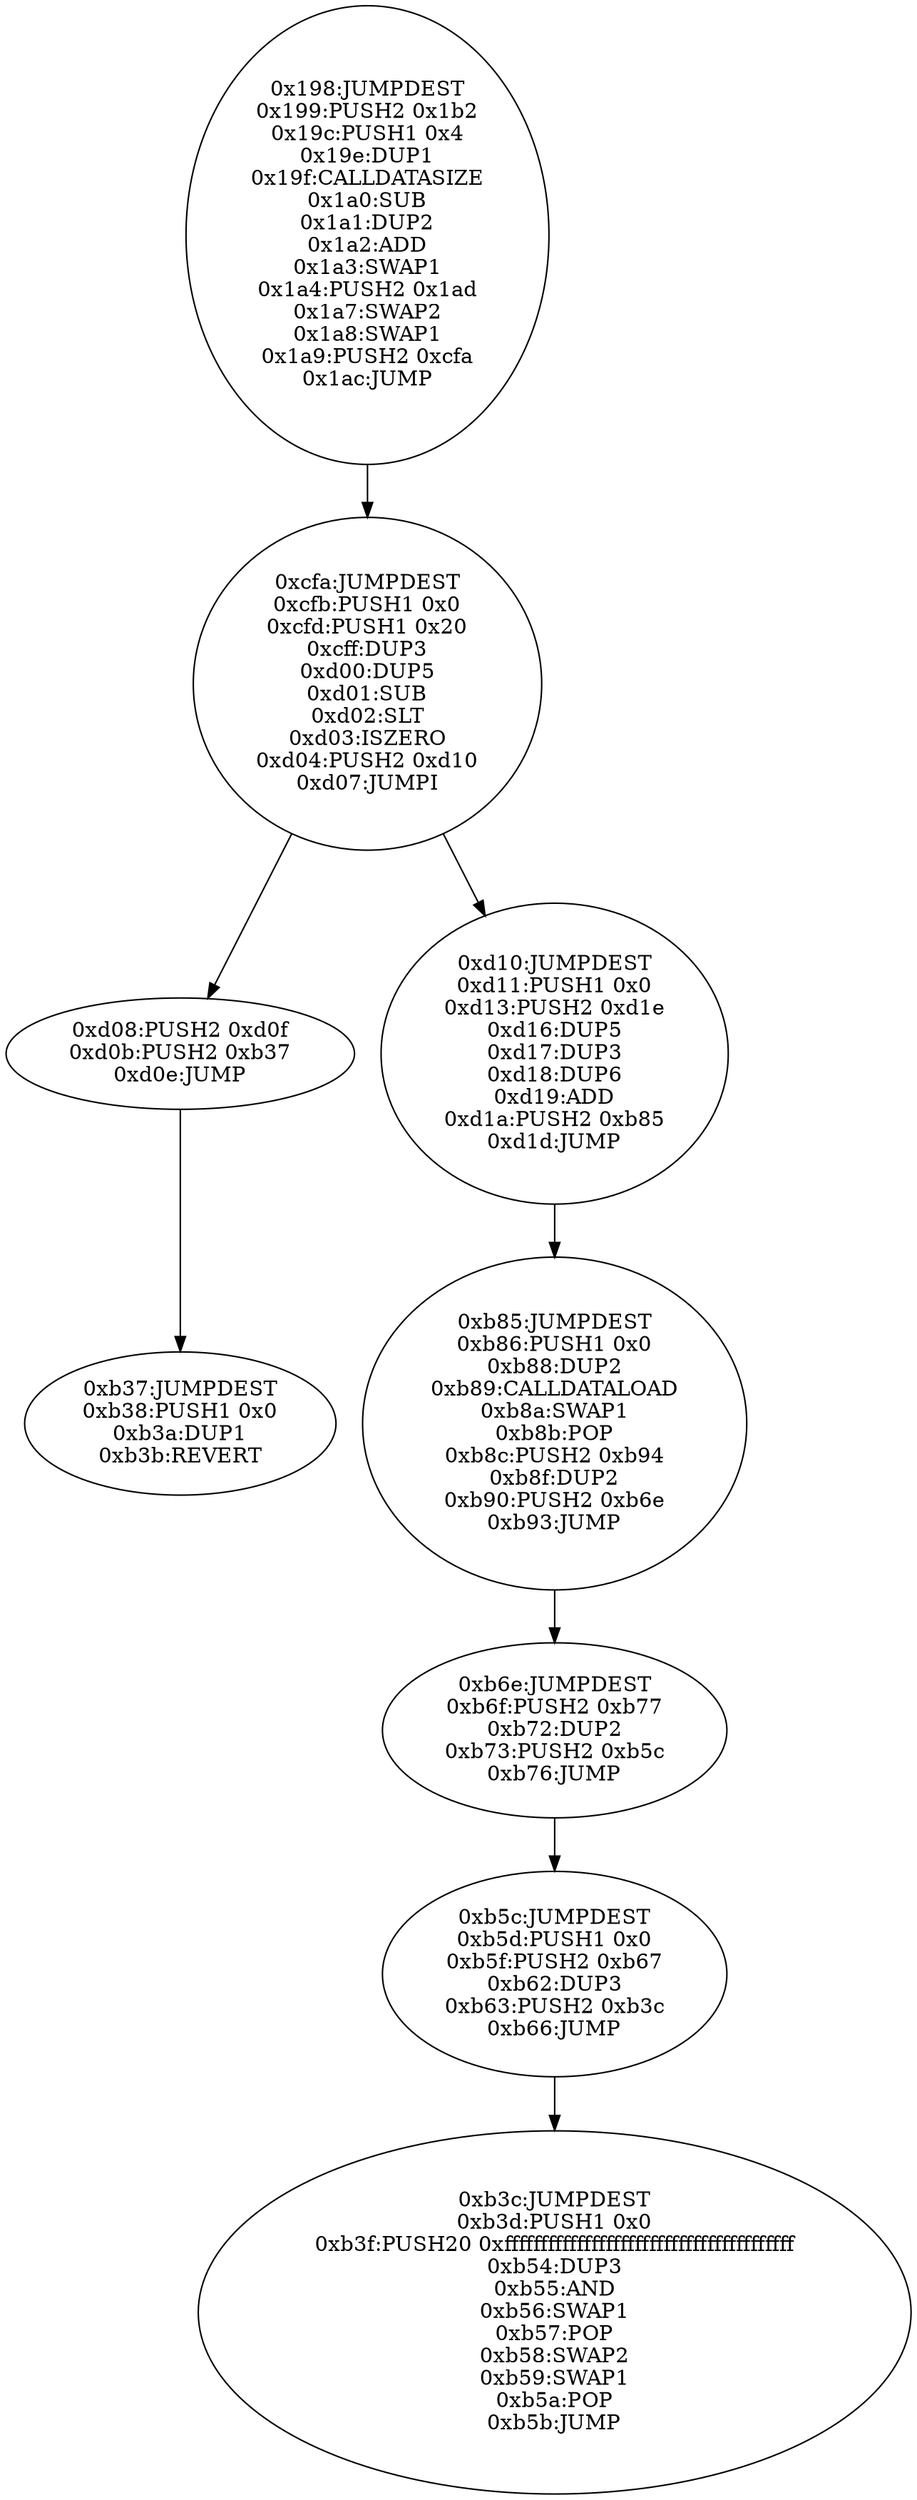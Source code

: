 digraph{
408[label="0x198:JUMPDEST
0x199:PUSH2 0x1b2
0x19c:PUSH1 0x4
0x19e:DUP1
0x19f:CALLDATASIZE
0x1a0:SUB
0x1a1:DUP2
0x1a2:ADD
0x1a3:SWAP1
0x1a4:PUSH2 0x1ad
0x1a7:SWAP2
0x1a8:SWAP1
0x1a9:PUSH2 0xcfa
0x1ac:JUMP"]
408 -> 3322
3322[label="0xcfa:JUMPDEST
0xcfb:PUSH1 0x0
0xcfd:PUSH1 0x20
0xcff:DUP3
0xd00:DUP5
0xd01:SUB
0xd02:SLT
0xd03:ISZERO
0xd04:PUSH2 0xd10
0xd07:JUMPI"]
3322 -> 3336
3322 -> 3344
3336[label="0xd08:PUSH2 0xd0f
0xd0b:PUSH2 0xb37
0xd0e:JUMP"]
3336 -> 2871
2871[label="0xb37:JUMPDEST
0xb38:PUSH1 0x0
0xb3a:DUP1
0xb3b:REVERT"]
3344[label="0xd10:JUMPDEST
0xd11:PUSH1 0x0
0xd13:PUSH2 0xd1e
0xd16:DUP5
0xd17:DUP3
0xd18:DUP6
0xd19:ADD
0xd1a:PUSH2 0xb85
0xd1d:JUMP"]
3344 -> 2949
2949[label="0xb85:JUMPDEST
0xb86:PUSH1 0x0
0xb88:DUP2
0xb89:CALLDATALOAD
0xb8a:SWAP1
0xb8b:POP
0xb8c:PUSH2 0xb94
0xb8f:DUP2
0xb90:PUSH2 0xb6e
0xb93:JUMP"]
2949 -> 2926
2926[label="0xb6e:JUMPDEST
0xb6f:PUSH2 0xb77
0xb72:DUP2
0xb73:PUSH2 0xb5c
0xb76:JUMP"]
2926 -> 2908
2908[label="0xb5c:JUMPDEST
0xb5d:PUSH1 0x0
0xb5f:PUSH2 0xb67
0xb62:DUP3
0xb63:PUSH2 0xb3c
0xb66:JUMP"]
2908 -> 2876
2876[label="0xb3c:JUMPDEST
0xb3d:PUSH1 0x0
0xb3f:PUSH20 0xffffffffffffffffffffffffffffffffffffffff
0xb54:DUP3
0xb55:AND
0xb56:SWAP1
0xb57:POP
0xb58:SWAP2
0xb59:SWAP1
0xb5a:POP
0xb5b:JUMP"]

}